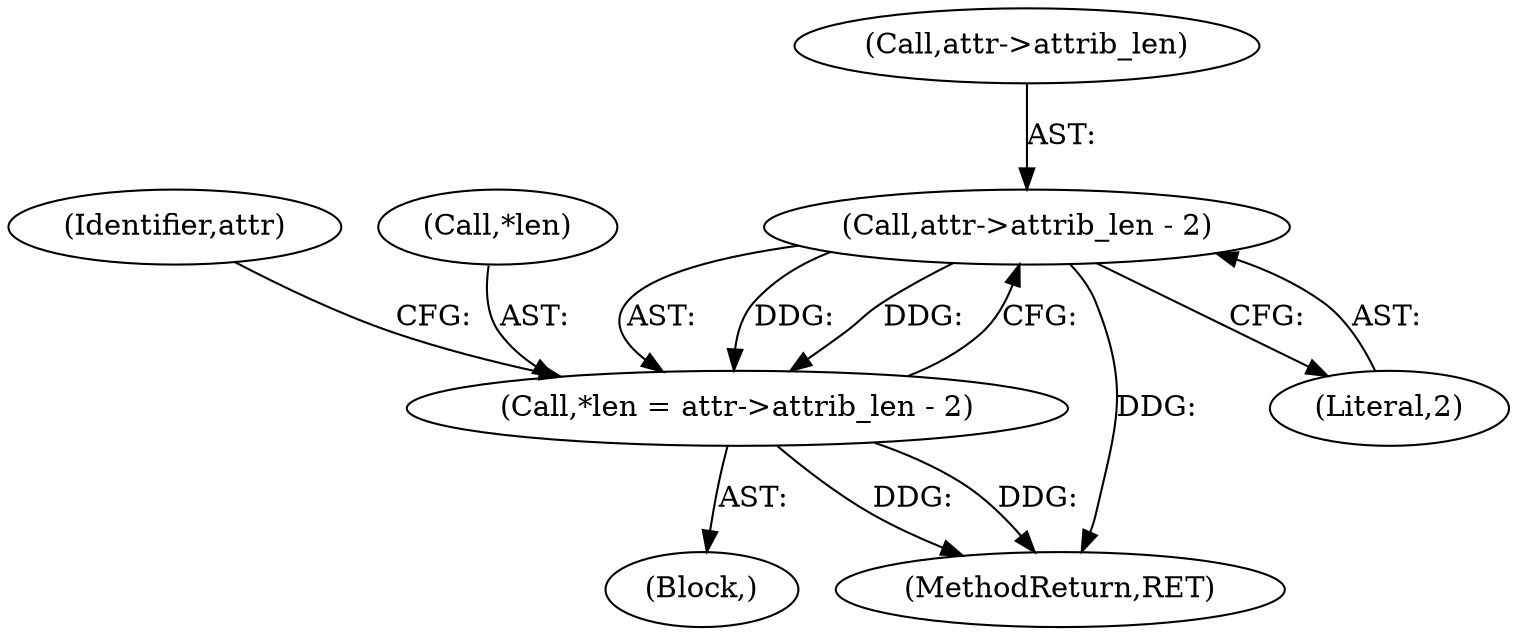digraph "0_php-radius_13c149b051f82b709e8d7cc32111e84b49d57234_0@pointer" {
"1000128" [label="(Call,attr->attrib_len - 2)"];
"1000125" [label="(Call,*len = attr->attrib_len - 2)"];
"1000104" [label="(Block,)"];
"1000128" [label="(Call,attr->attrib_len - 2)"];
"1000129" [label="(Call,attr->attrib_len)"];
"1000135" [label="(Identifier,attr)"];
"1000125" [label="(Call,*len = attr->attrib_len - 2)"];
"1000126" [label="(Call,*len)"];
"1000137" [label="(MethodReturn,RET)"];
"1000132" [label="(Literal,2)"];
"1000128" -> "1000125"  [label="AST: "];
"1000128" -> "1000132"  [label="CFG: "];
"1000129" -> "1000128"  [label="AST: "];
"1000132" -> "1000128"  [label="AST: "];
"1000125" -> "1000128"  [label="CFG: "];
"1000128" -> "1000137"  [label="DDG: "];
"1000128" -> "1000125"  [label="DDG: "];
"1000128" -> "1000125"  [label="DDG: "];
"1000125" -> "1000104"  [label="AST: "];
"1000126" -> "1000125"  [label="AST: "];
"1000135" -> "1000125"  [label="CFG: "];
"1000125" -> "1000137"  [label="DDG: "];
"1000125" -> "1000137"  [label="DDG: "];
}
